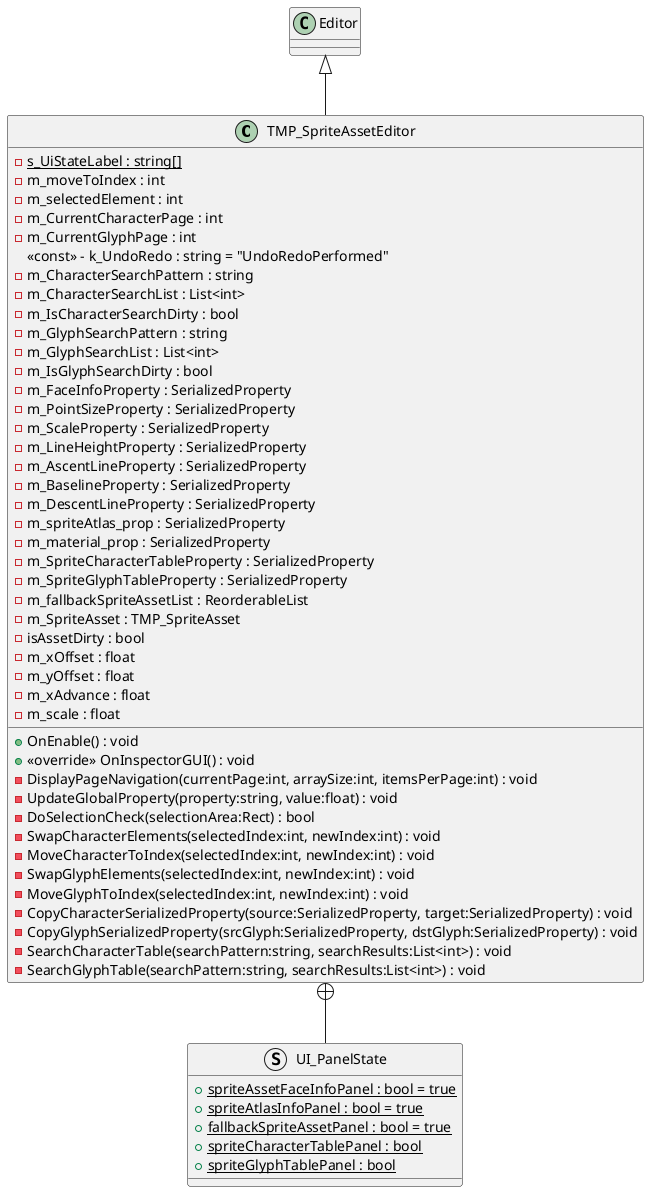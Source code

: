 @startuml
class TMP_SpriteAssetEditor {
    - {static} s_UiStateLabel : string[]
    - m_moveToIndex : int
    - m_selectedElement : int
    - m_CurrentCharacterPage : int
    - m_CurrentGlyphPage : int
    <<const>> - k_UndoRedo : string = "UndoRedoPerformed"
    - m_CharacterSearchPattern : string
    - m_CharacterSearchList : List<int>
    - m_IsCharacterSearchDirty : bool
    - m_GlyphSearchPattern : string
    - m_GlyphSearchList : List<int>
    - m_IsGlyphSearchDirty : bool
    - m_FaceInfoProperty : SerializedProperty
    - m_PointSizeProperty : SerializedProperty
    - m_ScaleProperty : SerializedProperty
    - m_LineHeightProperty : SerializedProperty
    - m_AscentLineProperty : SerializedProperty
    - m_BaselineProperty : SerializedProperty
    - m_DescentLineProperty : SerializedProperty
    - m_spriteAtlas_prop : SerializedProperty
    - m_material_prop : SerializedProperty
    - m_SpriteCharacterTableProperty : SerializedProperty
    - m_SpriteGlyphTableProperty : SerializedProperty
    - m_fallbackSpriteAssetList : ReorderableList
    - m_SpriteAsset : TMP_SpriteAsset
    - isAssetDirty : bool
    - m_xOffset : float
    - m_yOffset : float
    - m_xAdvance : float
    - m_scale : float
    + OnEnable() : void
    + <<override>> OnInspectorGUI() : void
    - DisplayPageNavigation(currentPage:int, arraySize:int, itemsPerPage:int) : void
    - UpdateGlobalProperty(property:string, value:float) : void
    - DoSelectionCheck(selectionArea:Rect) : bool
    - SwapCharacterElements(selectedIndex:int, newIndex:int) : void
    - MoveCharacterToIndex(selectedIndex:int, newIndex:int) : void
    - SwapGlyphElements(selectedIndex:int, newIndex:int) : void
    - MoveGlyphToIndex(selectedIndex:int, newIndex:int) : void
    - CopyCharacterSerializedProperty(source:SerializedProperty, target:SerializedProperty) : void
    - CopyGlyphSerializedProperty(srcGlyph:SerializedProperty, dstGlyph:SerializedProperty) : void
    - SearchCharacterTable(searchPattern:string, searchResults:List<int>) : void
    - SearchGlyphTable(searchPattern:string, searchResults:List<int>) : void
}
struct UI_PanelState {
    + {static} spriteAssetFaceInfoPanel : bool = true
    + {static} spriteAtlasInfoPanel : bool = true
    + {static} fallbackSpriteAssetPanel : bool = true
    + {static} spriteCharacterTablePanel : bool
    + {static} spriteGlyphTablePanel : bool
}
Editor <|-- TMP_SpriteAssetEditor
TMP_SpriteAssetEditor +-- UI_PanelState
@enduml
